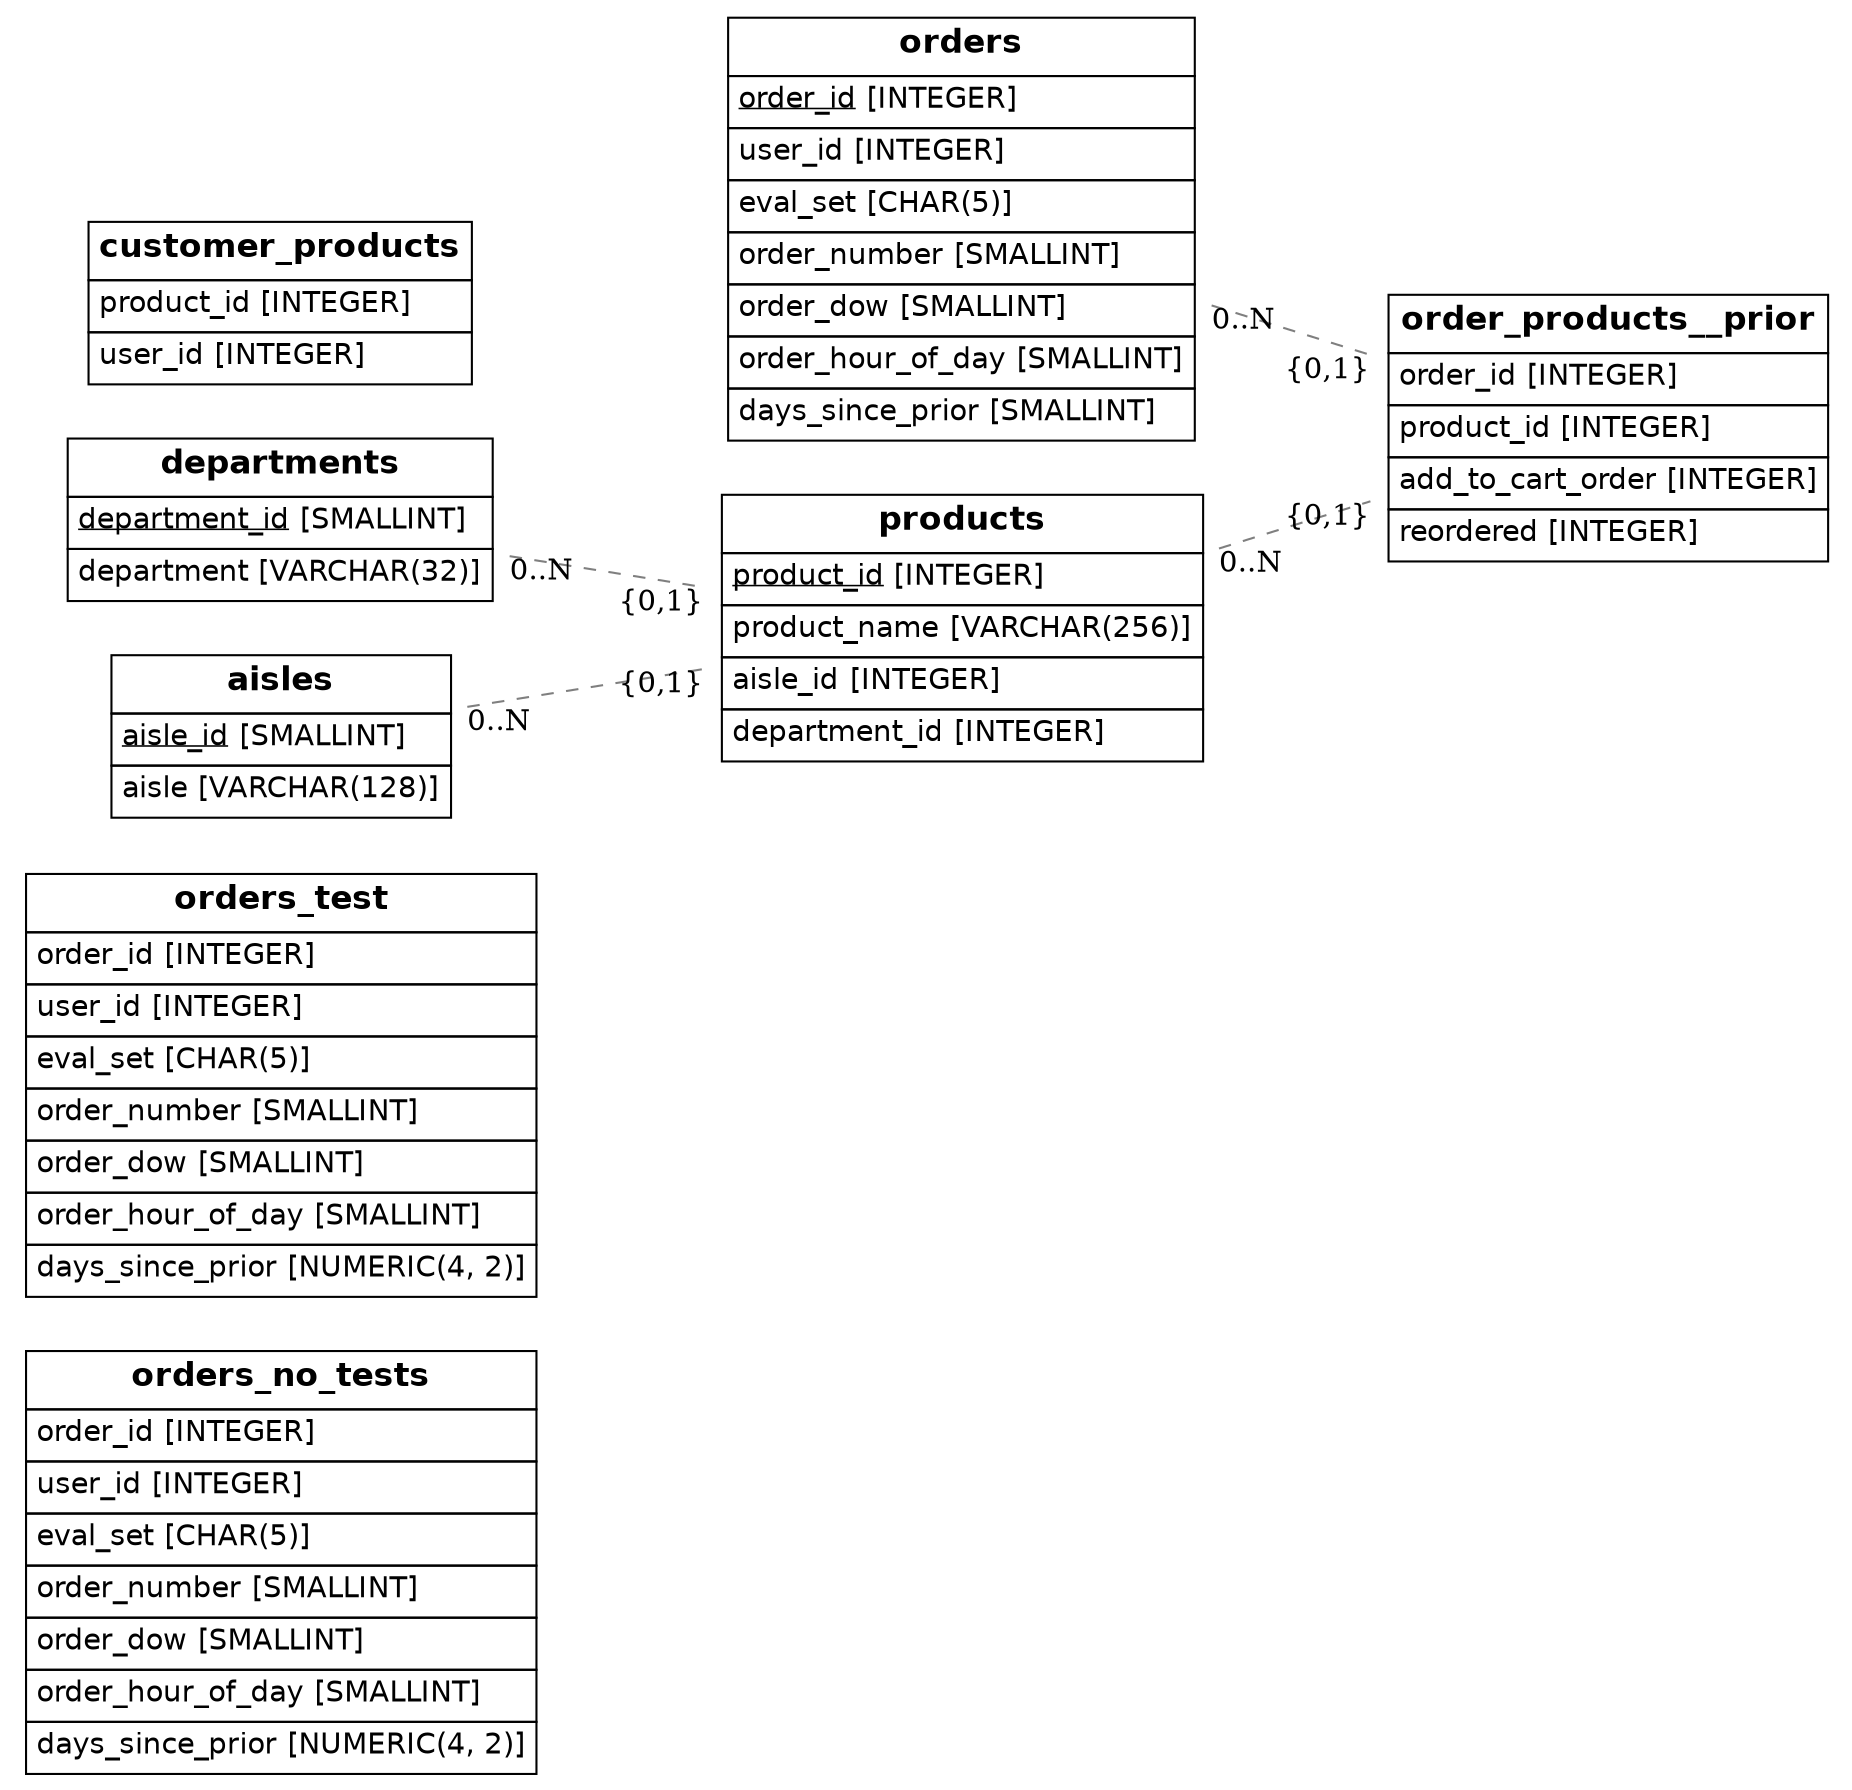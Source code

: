  graph {
    graph [rankdir=LR];
    node [label="\N",
        shape=plaintext
    ];
    edge [color=gray50,
        minlen=2,
        style=dashed
    ];

"orders_no_tests" [label=<<FONT FACE="Helvetica"><TABLE BORDER="0" CELLBORDER="1" CELLPADDING="4" CELLSPACING="0"><TR><TD><B><FONT POINT-SIZE="16">orders_no_tests</FONT></B></TD></TR><TR><TD ALIGN="LEFT"><FONT>order_id</FONT><FONT> [INTEGER]</FONT></TD></TR><TR><TD ALIGN="LEFT"><FONT>user_id</FONT><FONT> [INTEGER]</FONT></TD></TR><TR><TD ALIGN="LEFT"><FONT>eval_set</FONT><FONT> [CHAR(5)]</FONT></TD></TR><TR><TD ALIGN="LEFT"><FONT>order_number</FONT><FONT> [SMALLINT]</FONT></TD></TR><TR><TD ALIGN="LEFT"><FONT>order_dow</FONT><FONT> [SMALLINT]</FONT></TD></TR><TR><TD ALIGN="LEFT"><FONT>order_hour_of_day</FONT><FONT> [SMALLINT]</FONT></TD></TR><TR><TD ALIGN="LEFT"><FONT>days_since_prior</FONT><FONT> [NUMERIC(4, 2)]</FONT></TD></TR></TABLE></FONT>>];
"orders_test" [label=<<FONT FACE="Helvetica"><TABLE BORDER="0" CELLBORDER="1" CELLPADDING="4" CELLSPACING="0"><TR><TD><B><FONT POINT-SIZE="16">orders_test</FONT></B></TD></TR><TR><TD ALIGN="LEFT"><FONT>order_id</FONT><FONT> [INTEGER]</FONT></TD></TR><TR><TD ALIGN="LEFT"><FONT>user_id</FONT><FONT> [INTEGER]</FONT></TD></TR><TR><TD ALIGN="LEFT"><FONT>eval_set</FONT><FONT> [CHAR(5)]</FONT></TD></TR><TR><TD ALIGN="LEFT"><FONT>order_number</FONT><FONT> [SMALLINT]</FONT></TD></TR><TR><TD ALIGN="LEFT"><FONT>order_dow</FONT><FONT> [SMALLINT]</FONT></TD></TR><TR><TD ALIGN="LEFT"><FONT>order_hour_of_day</FONT><FONT> [SMALLINT]</FONT></TD></TR><TR><TD ALIGN="LEFT"><FONT>days_since_prior</FONT><FONT> [NUMERIC(4, 2)]</FONT></TD></TR></TABLE></FONT>>];
"orders" [label=<<FONT FACE="Helvetica"><TABLE BORDER="0" CELLBORDER="1" CELLPADDING="4" CELLSPACING="0"><TR><TD><B><FONT POINT-SIZE="16">orders</FONT></B></TD></TR><TR><TD ALIGN="LEFT"><u><FONT>order_id</FONT></u><FONT> [INTEGER]</FONT></TD></TR><TR><TD ALIGN="LEFT"><FONT>user_id</FONT><FONT> [INTEGER]</FONT></TD></TR><TR><TD ALIGN="LEFT"><FONT>eval_set</FONT><FONT> [CHAR(5)]</FONT></TD></TR><TR><TD ALIGN="LEFT"><FONT>order_number</FONT><FONT> [SMALLINT]</FONT></TD></TR><TR><TD ALIGN="LEFT"><FONT>order_dow</FONT><FONT> [SMALLINT]</FONT></TD></TR><TR><TD ALIGN="LEFT"><FONT>order_hour_of_day</FONT><FONT> [SMALLINT]</FONT></TD></TR><TR><TD ALIGN="LEFT"><FONT>days_since_prior</FONT><FONT> [SMALLINT]</FONT></TD></TR></TABLE></FONT>>];
"departments" [label=<<FONT FACE="Helvetica"><TABLE BORDER="0" CELLBORDER="1" CELLPADDING="4" CELLSPACING="0"><TR><TD><B><FONT POINT-SIZE="16">departments</FONT></B></TD></TR><TR><TD ALIGN="LEFT"><u><FONT>department_id</FONT></u><FONT> [SMALLINT]</FONT></TD></TR><TR><TD ALIGN="LEFT"><FONT>department</FONT><FONT> [VARCHAR(32)]</FONT></TD></TR></TABLE></FONT>>];
"aisles" [label=<<FONT FACE="Helvetica"><TABLE BORDER="0" CELLBORDER="1" CELLPADDING="4" CELLSPACING="0"><TR><TD><B><FONT POINT-SIZE="16">aisles</FONT></B></TD></TR><TR><TD ALIGN="LEFT"><u><FONT>aisle_id</FONT></u><FONT> [SMALLINT]</FONT></TD></TR><TR><TD ALIGN="LEFT"><FONT>aisle</FONT><FONT> [VARCHAR(128)]</FONT></TD></TR></TABLE></FONT>>];
"products" [label=<<FONT FACE="Helvetica"><TABLE BORDER="0" CELLBORDER="1" CELLPADDING="4" CELLSPACING="0"><TR><TD><B><FONT POINT-SIZE="16">products</FONT></B></TD></TR><TR><TD ALIGN="LEFT"><u><FONT>product_id</FONT></u><FONT> [INTEGER]</FONT></TD></TR><TR><TD ALIGN="LEFT"><FONT>product_name</FONT><FONT> [VARCHAR(256)]</FONT></TD></TR><TR><TD ALIGN="LEFT"><FONT>aisle_id</FONT><FONT> [INTEGER]</FONT></TD></TR><TR><TD ALIGN="LEFT"><FONT>department_id</FONT><FONT> [INTEGER]</FONT></TD></TR></TABLE></FONT>>];
"customer_products" [label=<<FONT FACE="Helvetica"><TABLE BORDER="0" CELLBORDER="1" CELLPADDING="4" CELLSPACING="0"><TR><TD><B><FONT POINT-SIZE="16">customer_products</FONT></B></TD></TR><TR><TD ALIGN="LEFT"><FONT>product_id</FONT><FONT> [INTEGER]</FONT></TD></TR><TR><TD ALIGN="LEFT"><FONT>user_id</FONT><FONT> [INTEGER]</FONT></TD></TR></TABLE></FONT>>];
"order_products__prior" [label=<<FONT FACE="Helvetica"><TABLE BORDER="0" CELLBORDER="1" CELLPADDING="4" CELLSPACING="0"><TR><TD><B><FONT POINT-SIZE="16">order_products__prior</FONT></B></TD></TR><TR><TD ALIGN="LEFT"><FONT>order_id</FONT><FONT> [INTEGER]</FONT></TD></TR><TR><TD ALIGN="LEFT"><FONT>product_id</FONT><FONT> [INTEGER]</FONT></TD></TR><TR><TD ALIGN="LEFT"><FONT>add_to_cart_order</FONT><FONT> [INTEGER]</FONT></TD></TR><TR><TD ALIGN="LEFT"><FONT>reordered</FONT><FONT> [INTEGER]</FONT></TD></TR></TABLE></FONT>>];
"departments" -- "products" [taillabel=<<FONT>0..N</FONT>>,headlabel=<<FONT>{0,1}</FONT>>];
"aisles" -- "products" [taillabel=<<FONT>0..N</FONT>>,headlabel=<<FONT>{0,1}</FONT>>];
"orders" -- "order_products__prior" [taillabel=<<FONT>0..N</FONT>>,headlabel=<<FONT>{0,1}</FONT>>];
"products" -- "order_products__prior" [taillabel=<<FONT>0..N</FONT>>,headlabel=<<FONT>{0,1}</FONT>>];
}